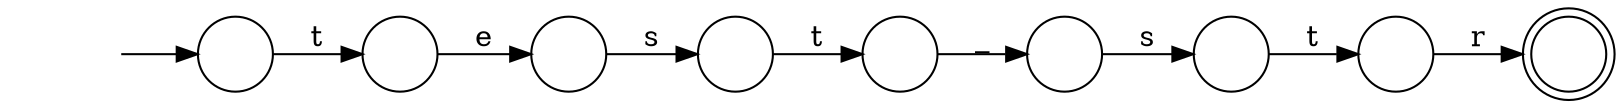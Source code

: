 digraph Automaton {
  rankdir = LR;
  0 [shape=circle,label=""];
  0 -> 3 [label="t"]
  1 [shape=circle,label=""];
  1 -> 0 [label="s"]
  2 [shape=doublecircle,label=""];
  3 [shape=circle,label=""];
  3 -> 4 [label="_"]
  4 [shape=circle,label=""];
  4 -> 5 [label="s"]
  5 [shape=circle,label=""];
  5 -> 8 [label="t"]
  6 [shape=circle,label=""];
  initial [shape=plaintext,label=""];
  initial -> 6
  6 -> 7 [label="t"]
  7 [shape=circle,label=""];
  7 -> 1 [label="e"]
  8 [shape=circle,label=""];
  8 -> 2 [label="r"]
}
